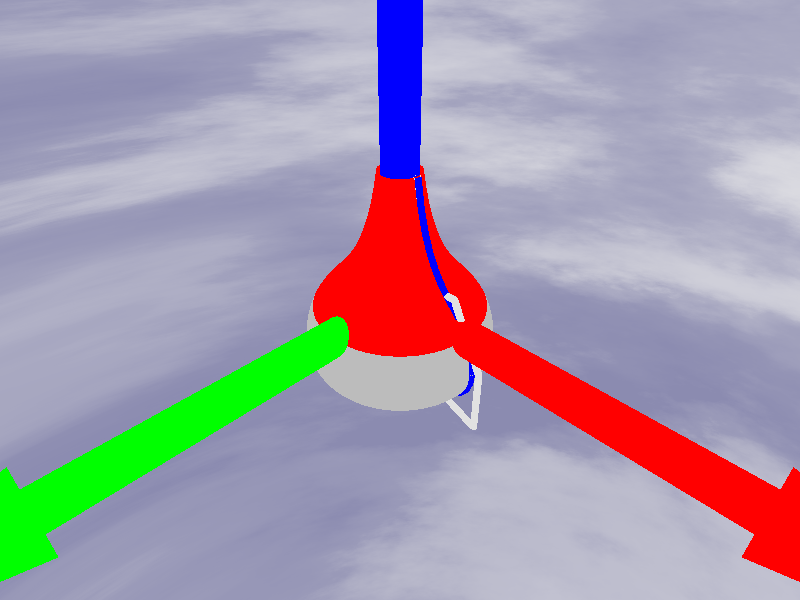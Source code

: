 ﻿#include "colors.inc"
#include "skies.inc"
#declare boolciel=1;
#if (boolciel)
sky_sphere {
    S_Cloud5
    rotate <0,0,0>
}
#end

background { color rgb<1,1,1> }

camera{
	location <10,10,10>
	look_at <0,0,0>
    right <-image_width/image_height,0,0>
}

light_source { <20,20,20>, color rgb<1,1,1> }

#macro fleche(cylinderStartPoint, cylinderEndPoint, RadiusCylinder, coneEndPoint, radiusCone, Color)

cylinder{
	cylinderStartPoint,           // center of one end
	cylinderEndPoint,             // center of other end
	radiusCylinder                // radius
	open                          // remove end caps
	pigment { Color }             // color of the cylinder
}
cone{
	cylinderEndPoint, 1           // center and radius of one end
	coneEndPoint, radiusCone      // center and radius of other end
	pigment { Color }             // color of the cone
}

#end

#declare radiusCylinder = 0.5;

fleche(<0,0,0>,<10,0,0>,radiusCylinder,<15,0,0>,0,color rgb<1,0,0>) // x 
fleche(<0,0,0>,<0,10,0>,radiusCylinder,<0,15,0>,0,color rgb<0,0,1>) // z
fleche(<0,0,0>,<0,0,10>,radiusCylinder,<0,0,15>,0,color rgb<0,1,0>) // y


#declare P0=<0.6,4>;
#declare P1=<1,1>;
#declare P2=<2,1>;
#declare P3=<2.5,0>;
#declare M0=P3;
#declare M1=<3,-1>;
#declare M2=<3,-3>;
#declare M3=<0.5,-2>;

lathe{
// nombre de points dans 
    bezier_spline
    4,
    P0
    P1
    P2
    P3
    pigment{
        color rgb<1,0,0>
    }
}
lathe{
// nombre de points dans
    bezier_spline 
    4,
    M0
    M1
    M2
    M3
    pigment{
        color rgb<0.5,0.5,0.5>
    }
}

#declare cylinder_radius = 0.1;
#macro create_cylinder(_P0,_P1,_color)

    cylinder{
        _P0,
        _P1,
        cylinder_radius
        open
        pigment{ _color }
    }

#end

#declare default_cylinder_color = color rgb<0.75,0.75,0.75>;
create_cylinder(P0,P1,default_cylinder_color)
create_cylinder(P1,P2,default_cylinder_color)
create_cylinder(P2,P3,default_cylinder_color)
create_cylinder(M0,M1,default_cylinder_color)
create_cylinder(M1,M2,default_cylinder_color)
create_cylinder(M2,M3,default_cylinder_color)

#declare blue_cylinder_color = color rgb<0,0,1>;
#declare precision_n = 10;
#macro create_bezier(_P0,_P1,_P2,_P3)
    #for (_t, 0, 1,1/precision_n)
        #declare _x0 = pow((1-_t),3)*_P0.x + 3*_t*pow((1-_t),2)*_P1.x+3*pow(_t,2)*(1-_t)*_P2.x+pow(_t,3)*_P3.x;
        #declare _y0 = pow((1-_t),3)*_P0.y + 3*_t*pow((1-_t),2)*_P1.y+3*pow(_t,2)*(1-_t)*_P2.y+pow(_t,3)*_P3.y;
        //#declare _x1 = pow((1-_t+1/precision_n),3)*_P0.x + 3*_t*pow((1-_t+1/precision_n),2)*_P1.x+3*pow(_t+1/precision_n,2)*(1-_t)*_P2.x+pow(_t+1/precision_n,3)*_P3.x;
        //#declare _y1 = pow((1-_t+1/precision_n),3)*_P0.y + 3*_t*pow((1-_t+1/precision_n),2)*_P1.y+3*pow(_t+1/precision_n,2)*(1-_t)*_P2.y+pow(_t+1/precision_n,3)*_P3.y;
        #declare temp_t = _t+1/precision_n;
        #declare _x1 = pow((1-temp_t),3)*_P0.x + 3*temp_t*pow((1-temp_t),2)*_P1.x+3*pow(temp_t,2)*(1-temp_t)*_P2.x+pow(temp_t,3)*_P3.x;
        #declare _y1 = pow((1-temp_t),3)*_P0.y + 3*temp_t*pow((1-temp_t),2)*_P1.y+3*pow(temp_t,2)*(1-temp_t)*_P2.y+pow(temp_t,3)*_P3.y;
        create_cylinder(<_x0,_y0,0>,<_x1,_y1,0>,blue_cylinder_color)
    #end
#end 

create_bezier(P0,P1,P2,P3)
create_bezier(M0,M1,M2,M3)
